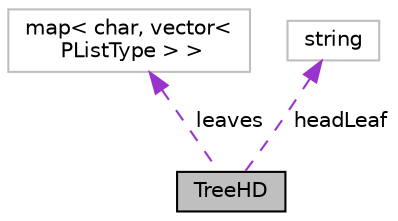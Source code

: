 digraph "TreeHD"
{
  edge [fontname="Helvetica",fontsize="10",labelfontname="Helvetica",labelfontsize="10"];
  node [fontname="Helvetica",fontsize="10",shape=record];
  Node1 [label="TreeHD",height=0.2,width=0.4,color="black", fillcolor="grey75", style="filled", fontcolor="black"];
  Node2 -> Node1 [dir="back",color="darkorchid3",fontsize="10",style="dashed",label=" leaves" ,fontname="Helvetica"];
  Node2 [label="map\< char, vector\<\l PListType \> \>",height=0.2,width=0.4,color="grey75", fillcolor="white", style="filled"];
  Node3 -> Node1 [dir="back",color="darkorchid3",fontsize="10",style="dashed",label=" headLeaf" ,fontname="Helvetica"];
  Node3 [label="string",height=0.2,width=0.4,color="grey75", fillcolor="white", style="filled"];
}
